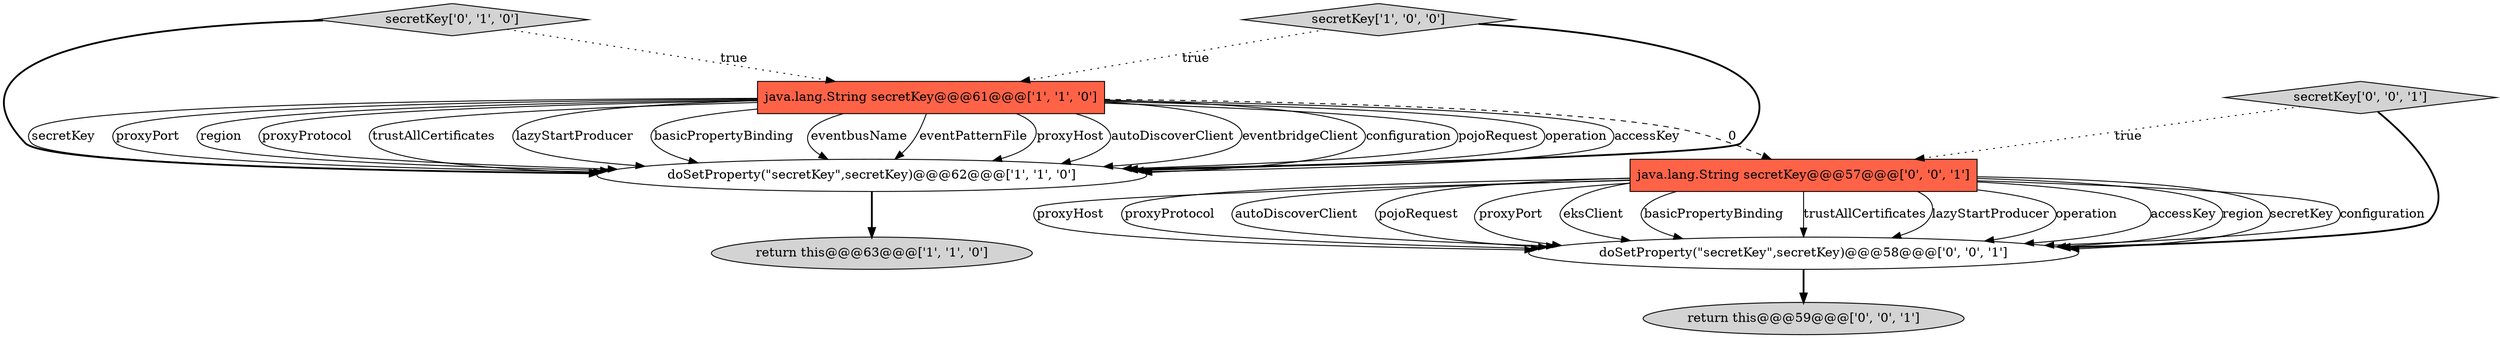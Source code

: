 digraph {
2 [style = filled, label = "java.lang.String secretKey@@@61@@@['1', '1', '0']", fillcolor = tomato, shape = box image = "AAA0AAABBB1BBB"];
1 [style = filled, label = "doSetProperty(\"secretKey\",secretKey)@@@62@@@['1', '1', '0']", fillcolor = white, shape = ellipse image = "AAA0AAABBB1BBB"];
8 [style = filled, label = "doSetProperty(\"secretKey\",secretKey)@@@58@@@['0', '0', '1']", fillcolor = white, shape = ellipse image = "AAA0AAABBB3BBB"];
6 [style = filled, label = "java.lang.String secretKey@@@57@@@['0', '0', '1']", fillcolor = tomato, shape = box image = "AAA0AAABBB3BBB"];
5 [style = filled, label = "return this@@@59@@@['0', '0', '1']", fillcolor = lightgray, shape = ellipse image = "AAA0AAABBB3BBB"];
4 [style = filled, label = "secretKey['0', '1', '0']", fillcolor = lightgray, shape = diamond image = "AAA0AAABBB2BBB"];
3 [style = filled, label = "return this@@@63@@@['1', '1', '0']", fillcolor = lightgray, shape = ellipse image = "AAA0AAABBB1BBB"];
0 [style = filled, label = "secretKey['1', '0', '0']", fillcolor = lightgray, shape = diamond image = "AAA0AAABBB1BBB"];
7 [style = filled, label = "secretKey['0', '0', '1']", fillcolor = lightgray, shape = diamond image = "AAA0AAABBB3BBB"];
0->2 [style = dotted, label="true"];
2->1 [style = solid, label="eventPatternFile"];
2->1 [style = solid, label="proxyHost"];
6->8 [style = solid, label="accessKey"];
7->8 [style = bold, label=""];
6->8 [style = solid, label="region"];
6->8 [style = solid, label="secretKey"];
8->5 [style = bold, label=""];
6->8 [style = solid, label="configuration"];
6->8 [style = solid, label="proxyHost"];
6->8 [style = solid, label="proxyProtocol"];
6->8 [style = solid, label="autoDiscoverClient"];
2->1 [style = solid, label="autoDiscoverClient"];
6->8 [style = solid, label="pojoRequest"];
6->8 [style = solid, label="proxyPort"];
2->1 [style = solid, label="eventbridgeClient"];
6->8 [style = solid, label="eksClient"];
0->1 [style = bold, label=""];
4->1 [style = bold, label=""];
2->6 [style = dashed, label="0"];
1->3 [style = bold, label=""];
2->1 [style = solid, label="configuration"];
2->1 [style = solid, label="pojoRequest"];
6->8 [style = solid, label="basicPropertyBinding"];
2->1 [style = solid, label="operation"];
6->8 [style = solid, label="trustAllCertificates"];
6->8 [style = solid, label="lazyStartProducer"];
2->1 [style = solid, label="accessKey"];
2->1 [style = solid, label="secretKey"];
6->8 [style = solid, label="operation"];
2->1 [style = solid, label="proxyPort"];
2->1 [style = solid, label="region"];
2->1 [style = solid, label="proxyProtocol"];
2->1 [style = solid, label="trustAllCertificates"];
2->1 [style = solid, label="lazyStartProducer"];
2->1 [style = solid, label="basicPropertyBinding"];
2->1 [style = solid, label="eventbusName"];
4->2 [style = dotted, label="true"];
7->6 [style = dotted, label="true"];
}
